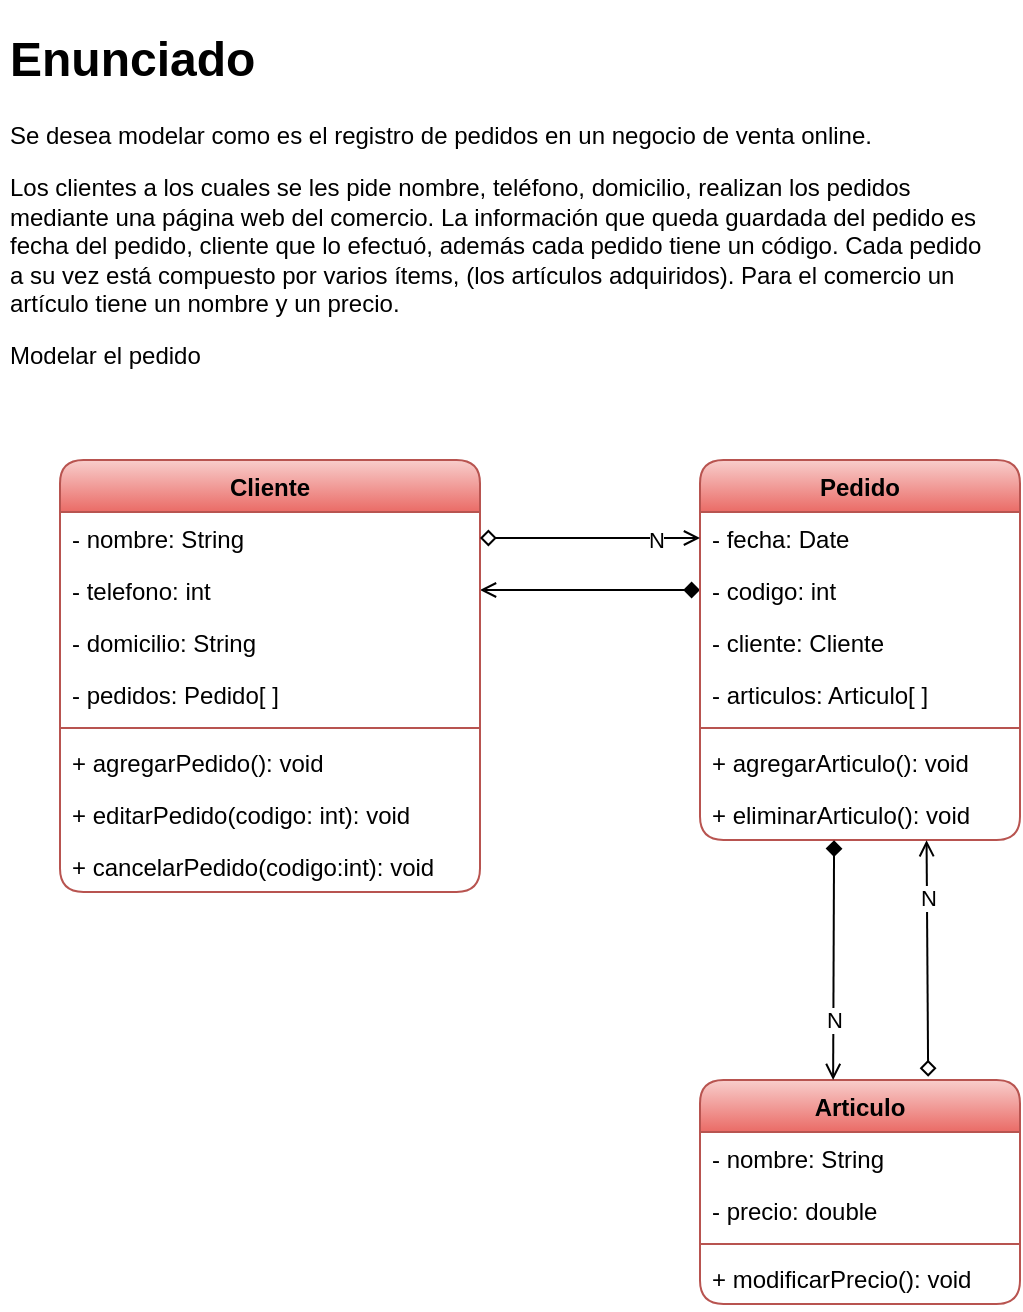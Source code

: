 <mxfile version="20.3.0" type="device"><diagram id="N8iN4q9SKJbBoJpSZfbe" name="Página-1"><mxGraphModel dx="899" dy="1745" grid="1" gridSize="10" guides="1" tooltips="1" connect="1" arrows="1" fold="1" page="1" pageScale="1" pageWidth="827" pageHeight="1169" math="0" shadow="0"><root><mxCell id="0"/><mxCell id="1" parent="0"/><mxCell id="GdOsE_n1Rc20UhaUw6ku-1" value="" style="endArrow=diamond;html=1;rounded=0;exitX=1;exitY=0.5;exitDx=0;exitDy=0;entryX=0;entryY=0.5;entryDx=0;entryDy=0;endFill=1;startArrow=open;startFill=0;" edge="1" parent="1" source="GdOsE_n1Rc20UhaUw6ku-22" target="GdOsE_n1Rc20UhaUw6ku-7"><mxGeometry width="50" height="50" relative="1" as="geometry"><mxPoint x="380" y="200" as="sourcePoint"/><mxPoint x="430" y="150" as="targetPoint"/></mxGeometry></mxCell><mxCell id="GdOsE_n1Rc20UhaUw6ku-2" value="Cliente" style="swimlane;fontStyle=1;align=center;verticalAlign=top;childLayout=stackLayout;horizontal=1;startSize=26;horizontalStack=0;resizeParent=1;resizeParentMax=0;resizeLast=0;collapsible=1;marginBottom=0;fillColor=#f8cecc;swimlaneFillColor=default;strokeColor=#b85450;gradientColor=#ea6b66;sketch=0;shadow=0;rounded=1;glass=0;" vertex="1" parent="1"><mxGeometry x="150" y="140" width="210" height="216" as="geometry"/></mxCell><mxCell id="GdOsE_n1Rc20UhaUw6ku-3" value="- nombre: String" style="text;strokeColor=none;fillColor=none;align=left;verticalAlign=top;spacingLeft=4;spacingRight=4;overflow=hidden;rotatable=0;points=[[0,0.5],[1,0.5]];portConstraint=eastwest;" vertex="1" parent="GdOsE_n1Rc20UhaUw6ku-2"><mxGeometry y="26" width="210" height="26" as="geometry"/></mxCell><mxCell id="GdOsE_n1Rc20UhaUw6ku-22" value="- telefono: int" style="text;strokeColor=none;fillColor=none;align=left;verticalAlign=top;spacingLeft=4;spacingRight=4;overflow=hidden;rotatable=0;points=[[0,0.5],[1,0.5]];portConstraint=eastwest;" vertex="1" parent="GdOsE_n1Rc20UhaUw6ku-2"><mxGeometry y="52" width="210" height="26" as="geometry"/></mxCell><mxCell id="GdOsE_n1Rc20UhaUw6ku-23" value="- domicilio: String" style="text;strokeColor=none;fillColor=none;align=left;verticalAlign=top;spacingLeft=4;spacingRight=4;overflow=hidden;rotatable=0;points=[[0,0.5],[1,0.5]];portConstraint=eastwest;" vertex="1" parent="GdOsE_n1Rc20UhaUw6ku-2"><mxGeometry y="78" width="210" height="26" as="geometry"/></mxCell><mxCell id="GdOsE_n1Rc20UhaUw6ku-30" value="- pedidos: Pedido[ ]" style="text;strokeColor=none;fillColor=none;align=left;verticalAlign=top;spacingLeft=4;spacingRight=4;overflow=hidden;rotatable=0;points=[[0,0.5],[1,0.5]];portConstraint=eastwest;" vertex="1" parent="GdOsE_n1Rc20UhaUw6ku-2"><mxGeometry y="104" width="210" height="26" as="geometry"/></mxCell><mxCell id="GdOsE_n1Rc20UhaUw6ku-4" value="" style="line;strokeWidth=1;fillColor=none;align=left;verticalAlign=middle;spacingTop=-1;spacingLeft=3;spacingRight=3;rotatable=0;labelPosition=right;points=[];portConstraint=eastwest;strokeColor=inherit;" vertex="1" parent="GdOsE_n1Rc20UhaUw6ku-2"><mxGeometry y="130" width="210" height="8" as="geometry"/></mxCell><mxCell id="GdOsE_n1Rc20UhaUw6ku-5" value="+ agregarPedido(): void" style="text;strokeColor=none;fillColor=none;align=left;verticalAlign=top;spacingLeft=4;spacingRight=4;overflow=hidden;rotatable=0;points=[[0,0.5],[1,0.5]];portConstraint=eastwest;" vertex="1" parent="GdOsE_n1Rc20UhaUw6ku-2"><mxGeometry y="138" width="210" height="26" as="geometry"/></mxCell><mxCell id="GdOsE_n1Rc20UhaUw6ku-32" value="+ editarPedido(codigo: int): void" style="text;strokeColor=none;fillColor=none;align=left;verticalAlign=top;spacingLeft=4;spacingRight=4;overflow=hidden;rotatable=0;points=[[0,0.5],[1,0.5]];portConstraint=eastwest;" vertex="1" parent="GdOsE_n1Rc20UhaUw6ku-2"><mxGeometry y="164" width="210" height="26" as="geometry"/></mxCell><mxCell id="GdOsE_n1Rc20UhaUw6ku-31" value="+ cancelarPedido(codigo:int): void" style="text;strokeColor=none;fillColor=none;align=left;verticalAlign=top;spacingLeft=4;spacingRight=4;overflow=hidden;rotatable=0;points=[[0,0.5],[1,0.5]];portConstraint=eastwest;" vertex="1" parent="GdOsE_n1Rc20UhaUw6ku-2"><mxGeometry y="190" width="210" height="26" as="geometry"/></mxCell><mxCell id="GdOsE_n1Rc20UhaUw6ku-6" value="Pedido" style="swimlane;fontStyle=1;align=center;verticalAlign=top;childLayout=stackLayout;horizontal=1;startSize=26;horizontalStack=0;resizeParent=1;resizeParentMax=0;resizeLast=0;collapsible=1;marginBottom=0;fillColor=#f8cecc;swimlaneFillColor=default;strokeColor=#b85450;gradientColor=#ea6b66;sketch=0;shadow=0;rounded=1;glass=0;" vertex="1" parent="1"><mxGeometry x="470" y="140" width="160" height="190" as="geometry"/></mxCell><mxCell id="GdOsE_n1Rc20UhaUw6ku-24" value="- fecha: Date" style="text;strokeColor=none;fillColor=none;align=left;verticalAlign=top;spacingLeft=4;spacingRight=4;overflow=hidden;rotatable=0;points=[[0,0.5],[1,0.5]];portConstraint=eastwest;" vertex="1" parent="GdOsE_n1Rc20UhaUw6ku-6"><mxGeometry y="26" width="160" height="26" as="geometry"/></mxCell><mxCell id="GdOsE_n1Rc20UhaUw6ku-7" value="- codigo: int" style="text;strokeColor=none;fillColor=none;align=left;verticalAlign=top;spacingLeft=4;spacingRight=4;overflow=hidden;rotatable=0;points=[[0,0.5],[1,0.5]];portConstraint=eastwest;" vertex="1" parent="GdOsE_n1Rc20UhaUw6ku-6"><mxGeometry y="52" width="160" height="26" as="geometry"/></mxCell><mxCell id="GdOsE_n1Rc20UhaUw6ku-29" value="- cliente: Cliente" style="text;strokeColor=none;fillColor=none;align=left;verticalAlign=top;spacingLeft=4;spacingRight=4;overflow=hidden;rotatable=0;points=[[0,0.5],[1,0.5]];portConstraint=eastwest;" vertex="1" parent="GdOsE_n1Rc20UhaUw6ku-6"><mxGeometry y="78" width="160" height="26" as="geometry"/></mxCell><mxCell id="GdOsE_n1Rc20UhaUw6ku-35" value="- articulos: Articulo[ ]" style="text;strokeColor=none;fillColor=none;align=left;verticalAlign=top;spacingLeft=4;spacingRight=4;overflow=hidden;rotatable=0;points=[[0,0.5],[1,0.5]];portConstraint=eastwest;" vertex="1" parent="GdOsE_n1Rc20UhaUw6ku-6"><mxGeometry y="104" width="160" height="26" as="geometry"/></mxCell><mxCell id="GdOsE_n1Rc20UhaUw6ku-8" value="" style="line;strokeWidth=1;fillColor=none;align=left;verticalAlign=middle;spacingTop=-1;spacingLeft=3;spacingRight=3;rotatable=0;labelPosition=right;points=[];portConstraint=eastwest;strokeColor=inherit;" vertex="1" parent="GdOsE_n1Rc20UhaUw6ku-6"><mxGeometry y="130" width="160" height="8" as="geometry"/></mxCell><mxCell id="GdOsE_n1Rc20UhaUw6ku-9" value="+ agregarArticulo(): void" style="text;strokeColor=none;fillColor=none;align=left;verticalAlign=top;spacingLeft=4;spacingRight=4;overflow=hidden;rotatable=0;points=[[0,0.5],[1,0.5]];portConstraint=eastwest;" vertex="1" parent="GdOsE_n1Rc20UhaUw6ku-6"><mxGeometry y="138" width="160" height="26" as="geometry"/></mxCell><mxCell id="GdOsE_n1Rc20UhaUw6ku-40" value="+ eliminarArticulo(): void" style="text;strokeColor=none;fillColor=none;align=left;verticalAlign=top;spacingLeft=4;spacingRight=4;overflow=hidden;rotatable=0;points=[[0,0.5],[1,0.5]];portConstraint=eastwest;" vertex="1" parent="GdOsE_n1Rc20UhaUw6ku-6"><mxGeometry y="164" width="160" height="26" as="geometry"/></mxCell><mxCell id="GdOsE_n1Rc20UhaUw6ku-10" value="Articulo" style="swimlane;fontStyle=1;align=center;verticalAlign=top;childLayout=stackLayout;horizontal=1;startSize=26;horizontalStack=0;resizeParent=1;resizeParentMax=0;resizeLast=0;collapsible=1;marginBottom=0;fillColor=#f8cecc;swimlaneFillColor=default;strokeColor=#b85450;gradientColor=#ea6b66;sketch=0;shadow=0;rounded=1;glass=0;" vertex="1" parent="1"><mxGeometry x="470" y="450" width="160" height="112" as="geometry"/></mxCell><mxCell id="GdOsE_n1Rc20UhaUw6ku-39" value="- nombre: String" style="text;strokeColor=none;fillColor=none;align=left;verticalAlign=top;spacingLeft=4;spacingRight=4;overflow=hidden;rotatable=0;points=[[0,0.5],[1,0.5]];portConstraint=eastwest;" vertex="1" parent="GdOsE_n1Rc20UhaUw6ku-10"><mxGeometry y="26" width="160" height="26" as="geometry"/></mxCell><mxCell id="GdOsE_n1Rc20UhaUw6ku-11" value="- precio: double" style="text;strokeColor=none;fillColor=none;align=left;verticalAlign=top;spacingLeft=4;spacingRight=4;overflow=hidden;rotatable=0;points=[[0,0.5],[1,0.5]];portConstraint=eastwest;" vertex="1" parent="GdOsE_n1Rc20UhaUw6ku-10"><mxGeometry y="52" width="160" height="26" as="geometry"/></mxCell><mxCell id="GdOsE_n1Rc20UhaUw6ku-12" value="" style="line;strokeWidth=1;fillColor=none;align=left;verticalAlign=middle;spacingTop=-1;spacingLeft=3;spacingRight=3;rotatable=0;labelPosition=right;points=[];portConstraint=eastwest;strokeColor=inherit;" vertex="1" parent="GdOsE_n1Rc20UhaUw6ku-10"><mxGeometry y="78" width="160" height="8" as="geometry"/></mxCell><mxCell id="GdOsE_n1Rc20UhaUw6ku-13" value="+ modificarPrecio(): void" style="text;strokeColor=none;fillColor=none;align=left;verticalAlign=top;spacingLeft=4;spacingRight=4;overflow=hidden;rotatable=0;points=[[0,0.5],[1,0.5]];portConstraint=eastwest;" vertex="1" parent="GdOsE_n1Rc20UhaUw6ku-10"><mxGeometry y="86" width="160" height="26" as="geometry"/></mxCell><mxCell id="GdOsE_n1Rc20UhaUw6ku-18" value="&lt;h1&gt;Enunciado&lt;/h1&gt;&lt;p&gt;Se desea modelar como es el registro de pedidos en un negocio de venta online.&amp;nbsp;&lt;/p&gt;&lt;p&gt;Los clientes a los cuales se les pide nombre, teléfono, domicilio, realizan los pedidos&lt;br/&gt;mediante una página web del comercio. La información que queda guardada del pedido es&lt;br/&gt;fecha del pedido, cliente que lo efectuó, además cada pedido tiene un código. Cada pedido&lt;br/&gt;a su vez está compuesto por varios ítems, (los artículos adquiridos). Para el comercio un&lt;br/&gt;artículo tiene un nombre y un precio.&amp;nbsp;&lt;/p&gt;&lt;p&gt;Modelar el pedido&lt;br&gt;&lt;/p&gt;" style="text;html=1;strokeColor=none;fillColor=none;spacing=5;spacingTop=-20;whiteSpace=wrap;overflow=hidden;rounded=0;" vertex="1" parent="1"><mxGeometry x="120" y="-80" width="510" height="190" as="geometry"/></mxCell><mxCell id="GdOsE_n1Rc20UhaUw6ku-26" value="" style="endArrow=open;html=1;rounded=0;exitX=1;exitY=0.5;exitDx=0;exitDy=0;entryX=0;entryY=0.5;entryDx=0;entryDy=0;startArrow=diamond;startFill=0;endFill=0;" edge="1" parent="1" source="GdOsE_n1Rc20UhaUw6ku-3" target="GdOsE_n1Rc20UhaUw6ku-24"><mxGeometry width="50" height="50" relative="1" as="geometry"><mxPoint x="380" y="180" as="sourcePoint"/><mxPoint x="470" y="180" as="targetPoint"/></mxGeometry></mxCell><mxCell id="GdOsE_n1Rc20UhaUw6ku-28" value="N" style="edgeLabel;html=1;align=center;verticalAlign=middle;resizable=0;points=[];" vertex="1" connectable="0" parent="GdOsE_n1Rc20UhaUw6ku-26"><mxGeometry x="0.595" y="-1" relative="1" as="geometry"><mxPoint as="offset"/></mxGeometry></mxCell><mxCell id="GdOsE_n1Rc20UhaUw6ku-33" value="" style="endArrow=diamond;html=1;rounded=0;entryX=0.419;entryY=1.004;entryDx=0;entryDy=0;entryPerimeter=0;exitX=0.416;exitY=0;exitDx=0;exitDy=0;exitPerimeter=0;startArrow=open;startFill=0;endFill=1;" edge="1" parent="1" source="GdOsE_n1Rc20UhaUw6ku-10" target="GdOsE_n1Rc20UhaUw6ku-40"><mxGeometry width="50" height="50" relative="1" as="geometry"><mxPoint x="510" y="370" as="sourcePoint"/><mxPoint x="560" y="320" as="targetPoint"/></mxGeometry></mxCell><mxCell id="GdOsE_n1Rc20UhaUw6ku-34" value="N" style="edgeLabel;html=1;align=center;verticalAlign=middle;resizable=0;points=[];" vertex="1" connectable="0" parent="GdOsE_n1Rc20UhaUw6ku-33"><mxGeometry x="-0.668" relative="1" as="geometry"><mxPoint y="-10" as="offset"/></mxGeometry></mxCell><mxCell id="GdOsE_n1Rc20UhaUw6ku-36" value="" style="endArrow=open;html=1;rounded=0;startArrow=diamond;startFill=0;endFill=0;exitX=0.713;exitY=-0.015;exitDx=0;exitDy=0;exitPerimeter=0;entryX=0.708;entryY=1.004;entryDx=0;entryDy=0;entryPerimeter=0;" edge="1" parent="1" source="GdOsE_n1Rc20UhaUw6ku-10" target="GdOsE_n1Rc20UhaUw6ku-40"><mxGeometry width="50" height="50" relative="1" as="geometry"><mxPoint x="580" y="370" as="sourcePoint"/><mxPoint x="580" y="330" as="targetPoint"/></mxGeometry></mxCell><mxCell id="GdOsE_n1Rc20UhaUw6ku-37" value="N" style="edgeLabel;html=1;align=center;verticalAlign=middle;resizable=0;points=[];" vertex="1" connectable="0" parent="GdOsE_n1Rc20UhaUw6ku-36"><mxGeometry x="0.595" y="-1" relative="1" as="geometry"><mxPoint x="-1" y="5" as="offset"/></mxGeometry></mxCell></root></mxGraphModel></diagram></mxfile>